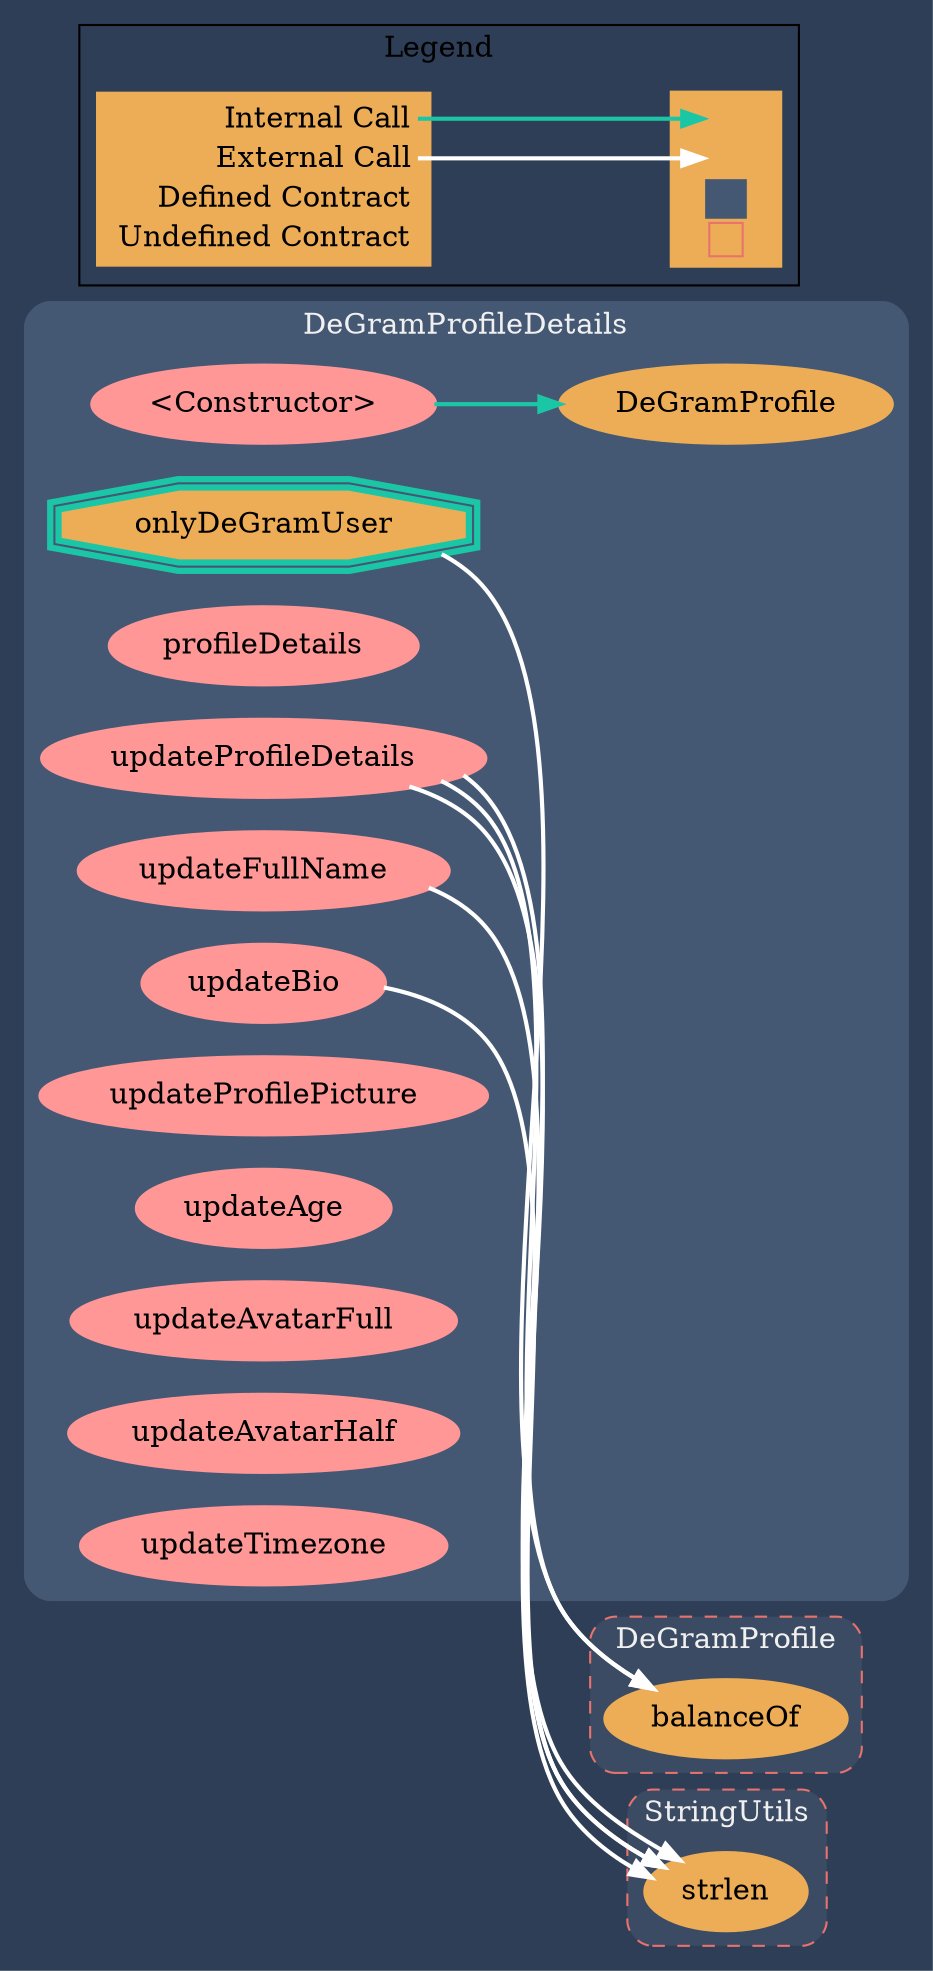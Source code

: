 digraph G {
  graph [ ratio = "auto", page = "100", compound =true, bgcolor = "#2e3e56" ];
  node [ style = "filled", fillcolor = "#edad56", color = "#edad56", penwidth =3 ];
  edge [ color = "#fcfcfc", penwidth =2, fontname = "helvetica Neue Ultra Light" ];
subgraph "clusterDeGramProfileDetails" {
  graph [ label = "DeGramProfileDetails", color = "#445773", fontcolor = "#f0f0f0", style = "rounded", bgcolor = "#445773" ];
  "DeGramProfileDetails.<Constructor>" [ label = "<Constructor>", color = "#FF9797", fillcolor = "#FF9797" ];
  "DeGramProfileDetails.onlyDeGramUser" [ label = "onlyDeGramUser", color = "#1bc6a6", shape =doubleoctagon ];
  "DeGramProfileDetails.profileDetails" [ label = "profileDetails", color = "#FF9797", fillcolor = "#FF9797" ];
  "DeGramProfileDetails.updateProfileDetails" [ label = "updateProfileDetails", color = "#FF9797", fillcolor = "#FF9797" ];
  "DeGramProfileDetails.updateFullName" [ label = "updateFullName", color = "#FF9797", fillcolor = "#FF9797" ];
  "DeGramProfileDetails.updateBio" [ label = "updateBio", color = "#FF9797", fillcolor = "#FF9797" ];
  "DeGramProfileDetails.updateProfilePicture" [ label = "updateProfilePicture", color = "#FF9797", fillcolor = "#FF9797" ];
  "DeGramProfileDetails.updateAge" [ label = "updateAge", color = "#FF9797", fillcolor = "#FF9797" ];
  "DeGramProfileDetails.updateAvatarFull" [ label = "updateAvatarFull", color = "#FF9797", fillcolor = "#FF9797" ];
  "DeGramProfileDetails.updateAvatarHalf" [ label = "updateAvatarHalf", color = "#FF9797", fillcolor = "#FF9797" ];
  "DeGramProfileDetails.updateTimezone" [ label = "updateTimezone", color = "#FF9797", fillcolor = "#FF9797" ];
  "DeGramProfileDetails.DeGramProfile" [ label = "DeGramProfile" ];
}

subgraph "clusterDeGramProfile" {
  graph [ label = "DeGramProfile", color = "#e8726d", fontcolor = "#f0f0f0", style = "rounded,dashed", bgcolor = "#3b4b63" ];
  "DeGramProfile.balanceOf" [ label = "balanceOf" ];
}

subgraph "clusterStringUtils" {
  graph [ label = "StringUtils", color = "#e8726d", fontcolor = "#f0f0f0", style = "rounded,dashed", bgcolor = "#3b4b63" ];
  "StringUtils.strlen" [ label = "strlen" ];
}

  "DeGramProfileDetails.<Constructor>";
  "DeGramProfileDetails.DeGramProfile";
  "DeGramProfileDetails.onlyDeGramUser";
  "DeGramProfile.balanceOf";
  "DeGramProfileDetails.updateProfileDetails";
  "StringUtils.strlen";
  "DeGramProfileDetails.updateFullName";
  "DeGramProfileDetails.updateBio";
  "DeGramProfileDetails.<Constructor>" -> "DeGramProfileDetails.DeGramProfile" [ color = "#1bc6a6" ];
  "DeGramProfileDetails.onlyDeGramUser" -> "DeGramProfile.balanceOf" [ color = "white" ];
  "DeGramProfileDetails.updateProfileDetails" -> "StringUtils.strlen" [ color = "white" ];
  "DeGramProfileDetails.updateProfileDetails" -> "StringUtils.strlen" [ color = "white" ];
  "DeGramProfileDetails.updateProfileDetails" -> "DeGramProfile.balanceOf" [ color = "white" ];
  "DeGramProfileDetails.updateFullName" -> "StringUtils.strlen" [ color = "white" ];
  "DeGramProfileDetails.updateBio" -> "StringUtils.strlen" [ color = "white" ];


rankdir=LR
node [shape=plaintext]
subgraph cluster_01 { 
label = "Legend";
key [label=<<table border="0" cellpadding="2" cellspacing="0" cellborder="0">
  <tr><td align="right" port="i1">Internal Call</td></tr>
  <tr><td align="right" port="i2">External Call</td></tr>
  <tr><td align="right" port="i3">Defined Contract</td></tr>
  <tr><td align="right" port="i4">Undefined Contract</td></tr>
  </table>>]
key2 [label=<<table border="0" cellpadding="2" cellspacing="0" cellborder="0">
  <tr><td port="i1">&nbsp;&nbsp;&nbsp;</td></tr>
  <tr><td port="i2">&nbsp;&nbsp;&nbsp;</td></tr>
  <tr><td port="i3" bgcolor="#445773">&nbsp;&nbsp;&nbsp;</td></tr>
  <tr><td port="i4">
    <table border="1" cellborder="0" cellspacing="0" cellpadding="7" color="#e8726d">
      <tr>
       <td></td>
      </tr>
     </table>
  </td></tr>
  </table>>]
key:i1:e -> key2:i1:w [color="#1bc6a6"]
key:i2:e -> key2:i2:w [color="white"]
}
}
